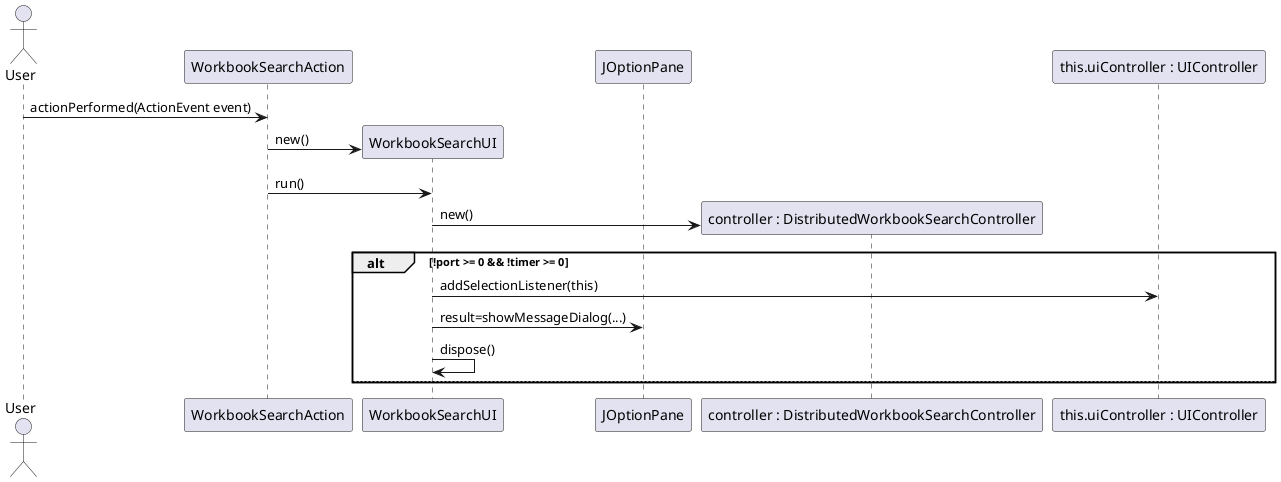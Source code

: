   @startuml doc-files/ipc_3.1_extension_image4.png
  actor User
  participant WorkbookSearchAction as EA
  participant WorkbookSearchUI as Option
  participant JOptionPane as JOption
  participant "controller : DistributedWorkbookSearchController" as Control
  participant "this.uiController : UIController" as UIC

  User -> EA : actionPerformed(ActionEvent event)
  create Option
  EA -> Option : new()
  EA -> Option : run()
  create Control
  Option -> Control : new()
  alt !port >= 0 && !timer >= 0
	Option -> UIC : addSelectionListener(this)
	Option -> JOption : result=showMessageDialog(...)
	Option -> Option : dispose()
  else
  end
  @enduml
